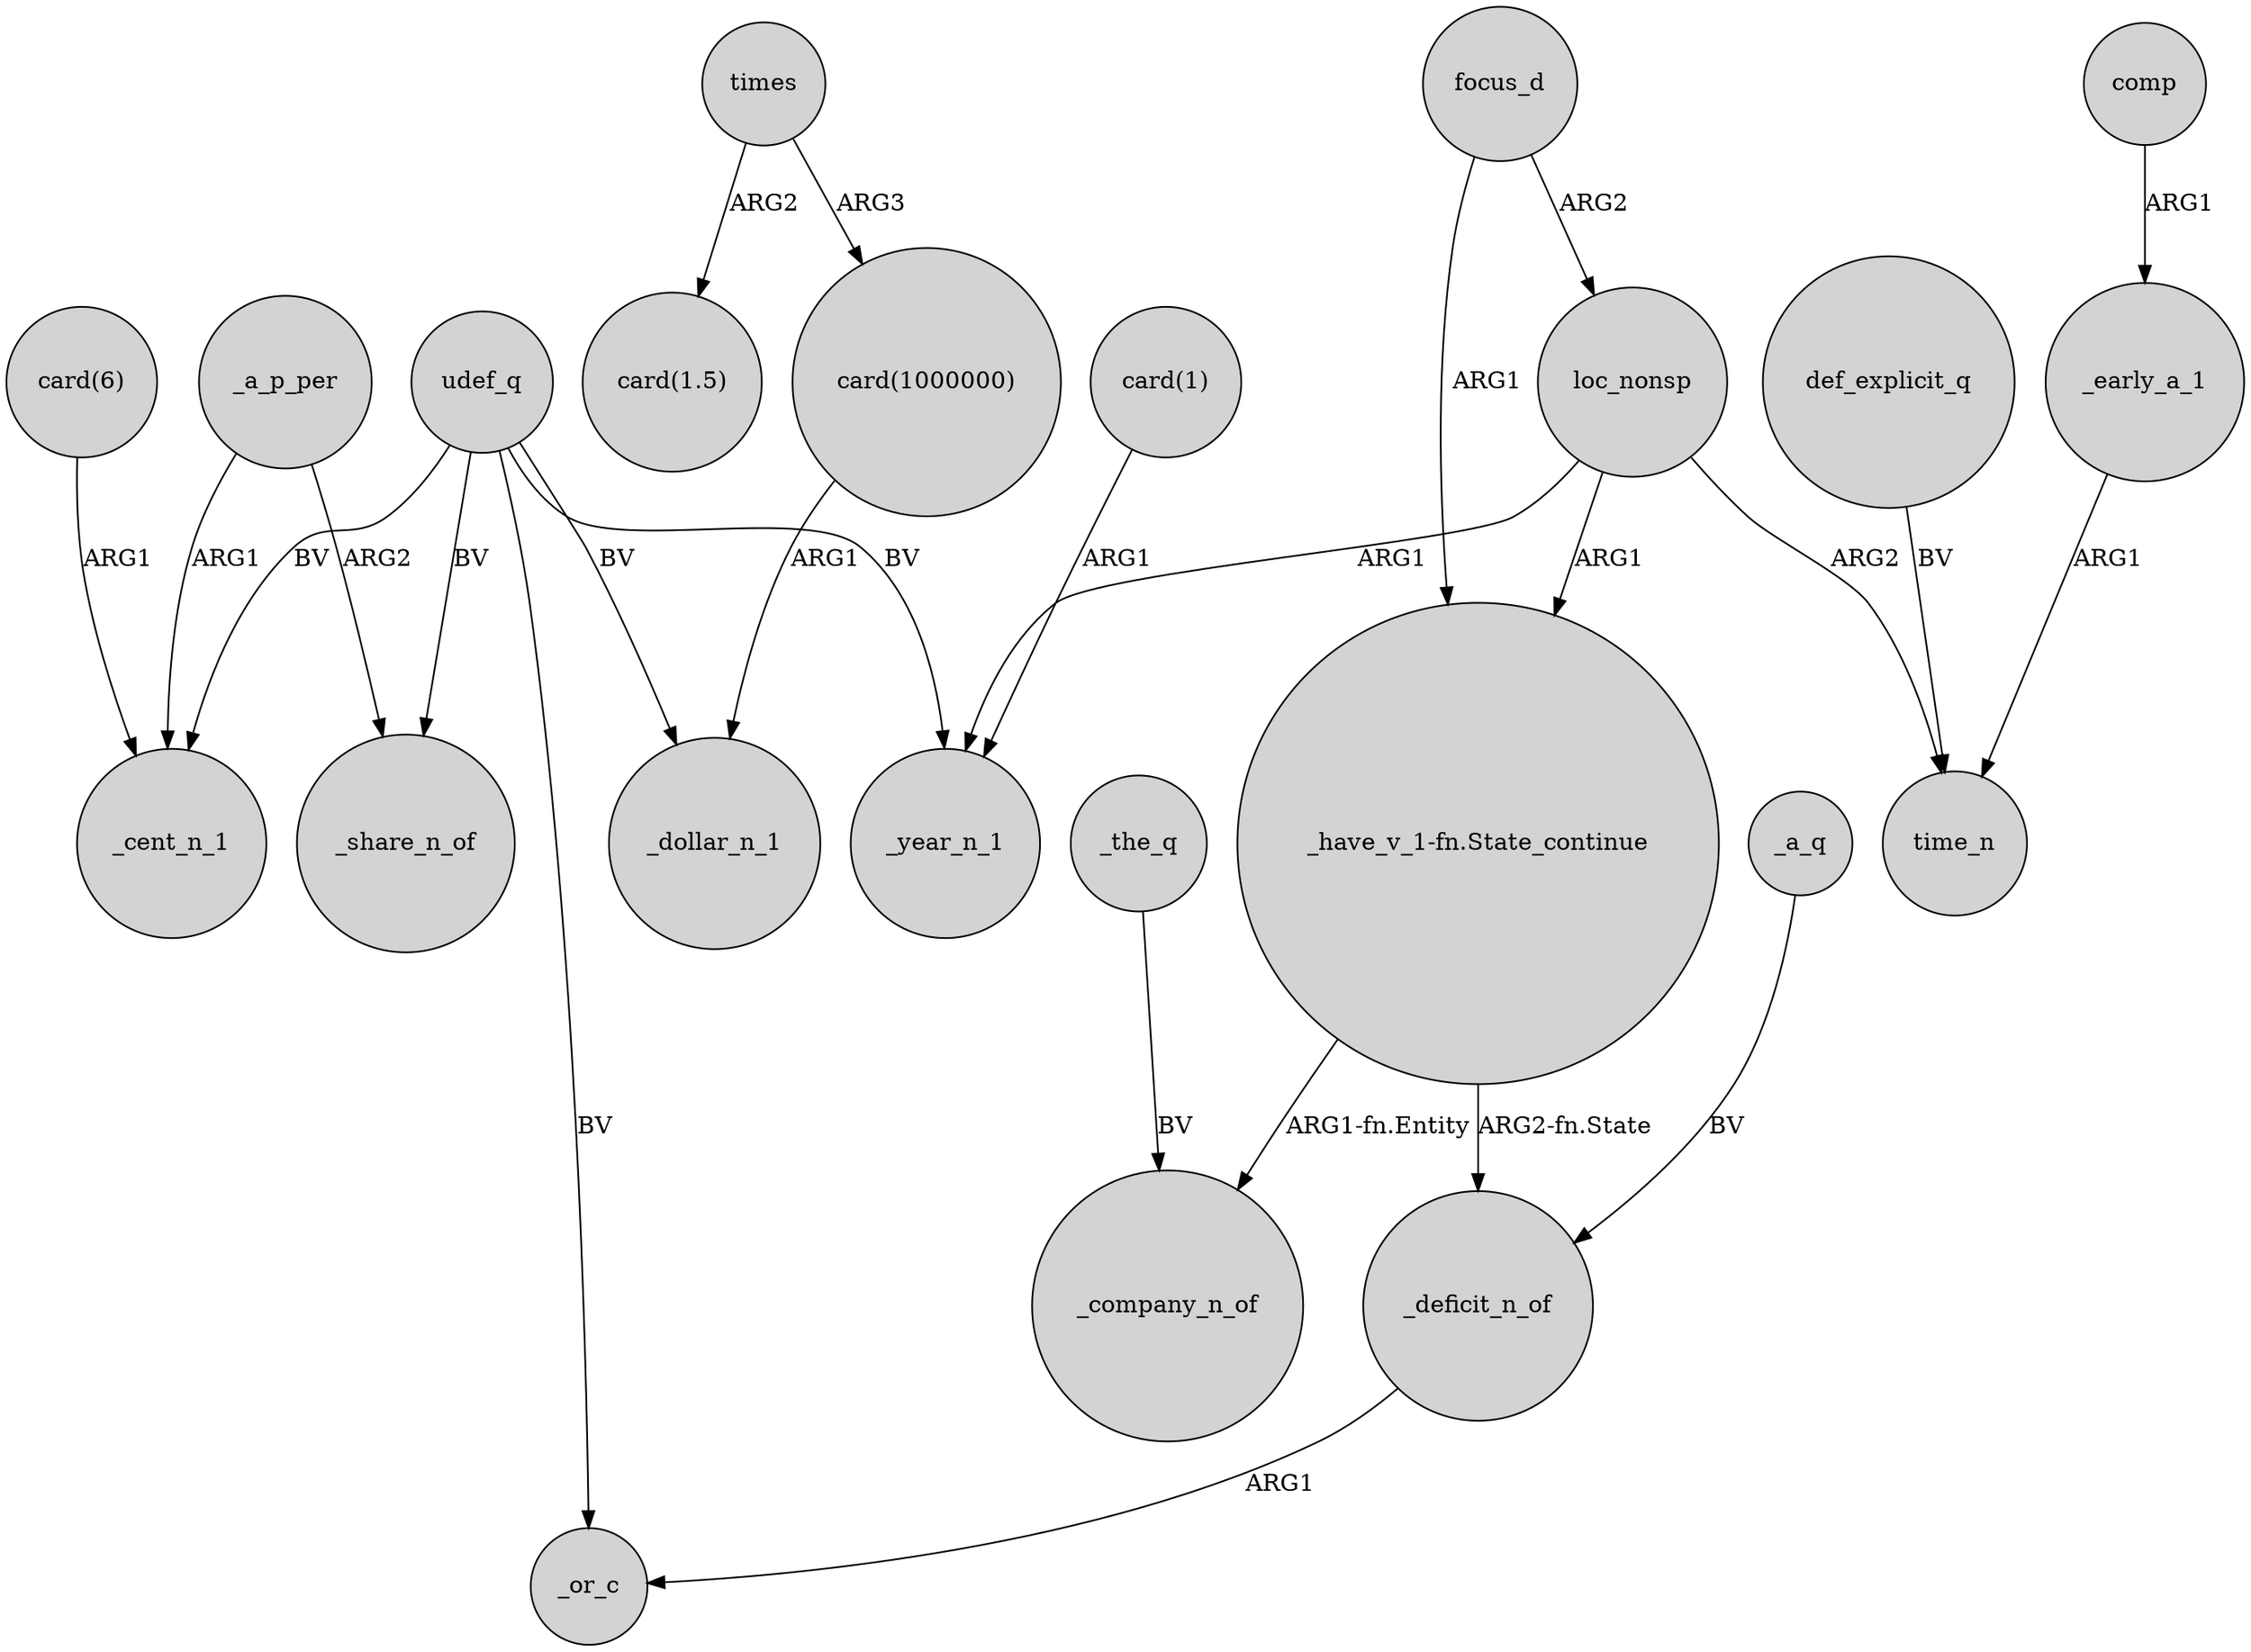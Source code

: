 digraph {
	node [shape=circle style=filled]
	_early_a_1 -> time_n [label=ARG1]
	_a_q -> _deficit_n_of [label=BV]
	"_have_v_1-fn.State_continue" -> _deficit_n_of [label="ARG2-fn.State"]
	_a_p_per -> _cent_n_1 [label=ARG1]
	"card(1)" -> _year_n_1 [label=ARG1]
	loc_nonsp -> _year_n_1 [label=ARG1]
	times -> "card(1000000)" [label=ARG3]
	comp -> _early_a_1 [label=ARG1]
	focus_d -> loc_nonsp [label=ARG2]
	udef_q -> _cent_n_1 [label=BV]
	"card(6)" -> _cent_n_1 [label=ARG1]
	udef_q -> _or_c [label=BV]
	"_have_v_1-fn.State_continue" -> _company_n_of [label="ARG1-fn.Entity"]
	_a_p_per -> _share_n_of [label=ARG2]
	udef_q -> _share_n_of [label=BV]
	_deficit_n_of -> _or_c [label=ARG1]
	udef_q -> _dollar_n_1 [label=BV]
	"card(1000000)" -> _dollar_n_1 [label=ARG1]
	loc_nonsp -> "_have_v_1-fn.State_continue" [label=ARG1]
	def_explicit_q -> time_n [label=BV]
	udef_q -> _year_n_1 [label=BV]
	loc_nonsp -> time_n [label=ARG2]
	times -> "card(1.5)" [label=ARG2]
	_the_q -> _company_n_of [label=BV]
	focus_d -> "_have_v_1-fn.State_continue" [label=ARG1]
}
